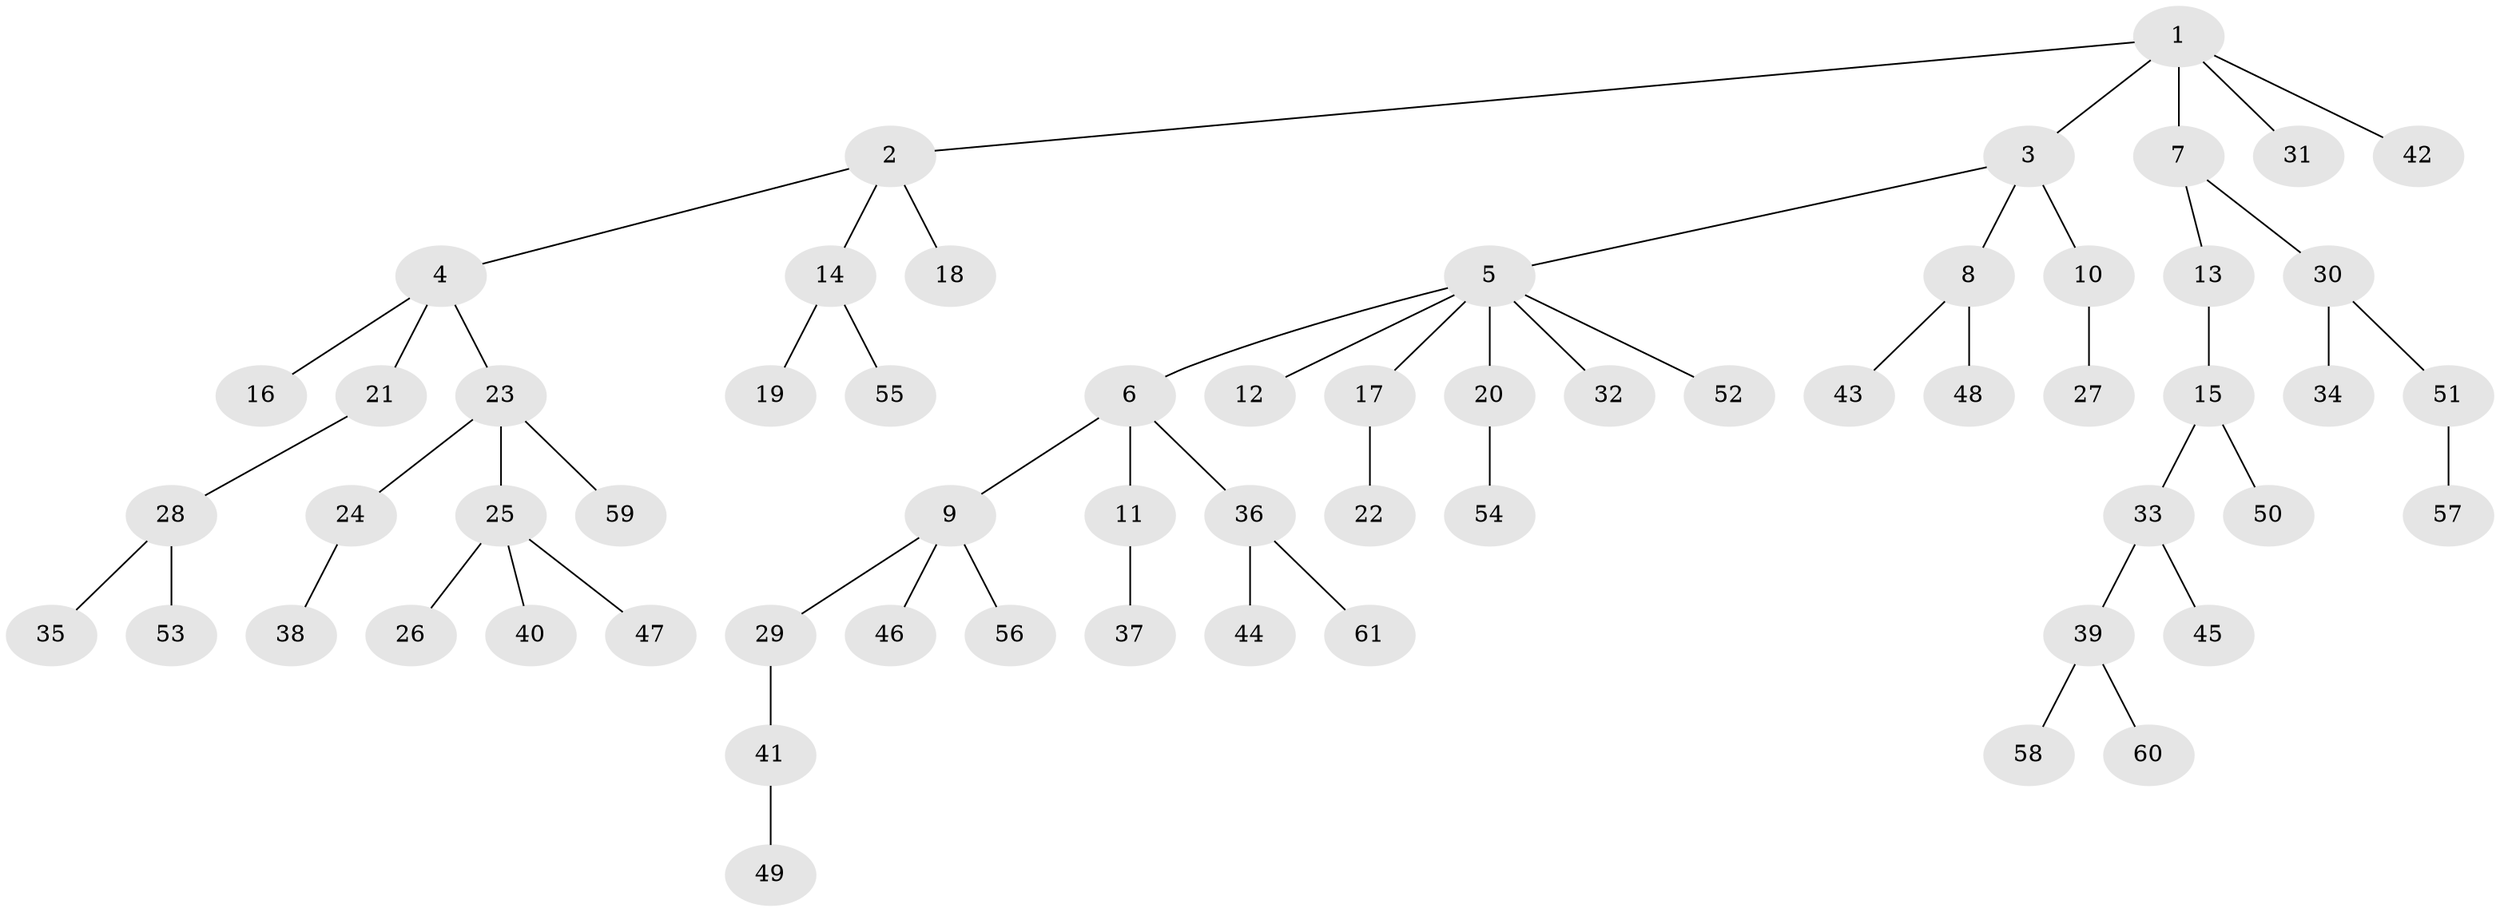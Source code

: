 // Generated by graph-tools (version 1.1) at 2025/53/03/09/25 04:53:52]
// undirected, 61 vertices, 60 edges
graph export_dot {
graph [start="1"]
  node [color=gray90,style=filled];
  1;
  2;
  3;
  4;
  5;
  6;
  7;
  8;
  9;
  10;
  11;
  12;
  13;
  14;
  15;
  16;
  17;
  18;
  19;
  20;
  21;
  22;
  23;
  24;
  25;
  26;
  27;
  28;
  29;
  30;
  31;
  32;
  33;
  34;
  35;
  36;
  37;
  38;
  39;
  40;
  41;
  42;
  43;
  44;
  45;
  46;
  47;
  48;
  49;
  50;
  51;
  52;
  53;
  54;
  55;
  56;
  57;
  58;
  59;
  60;
  61;
  1 -- 2;
  1 -- 3;
  1 -- 7;
  1 -- 31;
  1 -- 42;
  2 -- 4;
  2 -- 14;
  2 -- 18;
  3 -- 5;
  3 -- 8;
  3 -- 10;
  4 -- 16;
  4 -- 21;
  4 -- 23;
  5 -- 6;
  5 -- 12;
  5 -- 17;
  5 -- 20;
  5 -- 32;
  5 -- 52;
  6 -- 9;
  6 -- 11;
  6 -- 36;
  7 -- 13;
  7 -- 30;
  8 -- 43;
  8 -- 48;
  9 -- 29;
  9 -- 46;
  9 -- 56;
  10 -- 27;
  11 -- 37;
  13 -- 15;
  14 -- 19;
  14 -- 55;
  15 -- 33;
  15 -- 50;
  17 -- 22;
  20 -- 54;
  21 -- 28;
  23 -- 24;
  23 -- 25;
  23 -- 59;
  24 -- 38;
  25 -- 26;
  25 -- 40;
  25 -- 47;
  28 -- 35;
  28 -- 53;
  29 -- 41;
  30 -- 34;
  30 -- 51;
  33 -- 39;
  33 -- 45;
  36 -- 44;
  36 -- 61;
  39 -- 58;
  39 -- 60;
  41 -- 49;
  51 -- 57;
}
